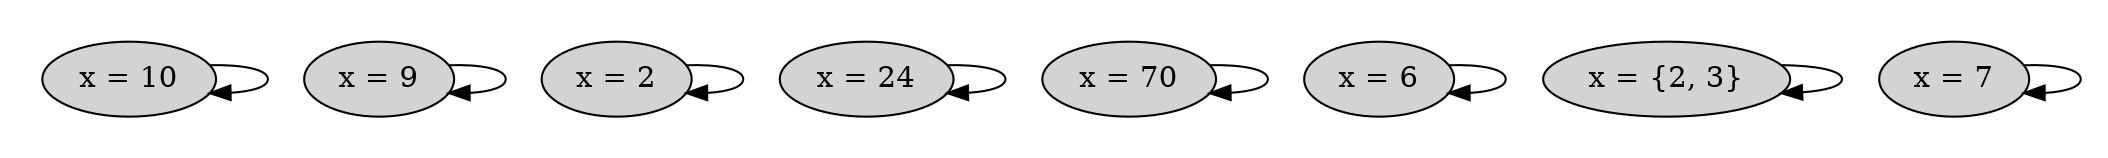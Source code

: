 strict digraph DiskGraph {
nodesep=0.35;
subgraph cluster_graph {
color="white";
-8178219181039606634 [label="x = 7",style = filled]
7370575430079608434 [label="x = {2, 3}",style = filled]
6329252015968950060 [label="x = 6",style = filled]
-6315386771549824488 [label="x = 70",style = filled]
-1373114418567993226 [label="x = 24",style = filled]
-5039642576729477619 [label="x = 2",style = filled]
740240026893633665 [label="x = 9",style = filled]
1855569396714172680 [label="x = 10",style = filled]
-8178219181039606634 -> -8178219181039606634 [label="",color="black",fontcolor="black"];
7370575430079608434 -> 7370575430079608434 [label="",color="black",fontcolor="black"];
6329252015968950060 -> 6329252015968950060 [label="",color="black",fontcolor="black"];
-6315386771549824488 -> -6315386771549824488 [label="",color="black",fontcolor="black"];
-1373114418567993226 -> -1373114418567993226 [label="",color="black",fontcolor="black"];
-5039642576729477619 -> -5039642576729477619 [label="",color="black",fontcolor="black"];
740240026893633665 -> 740240026893633665 [label="",color="black",fontcolor="black"];
1855569396714172680 -> 1855569396714172680 [label="",color="black",fontcolor="black"];
{rank = same; -6315386771549824488;740240026893633665;-8178219181039606634;6329252015968950060;-1373114418567993226;7370575430079608434;1855569396714172680;-5039642576729477619;}
}
}